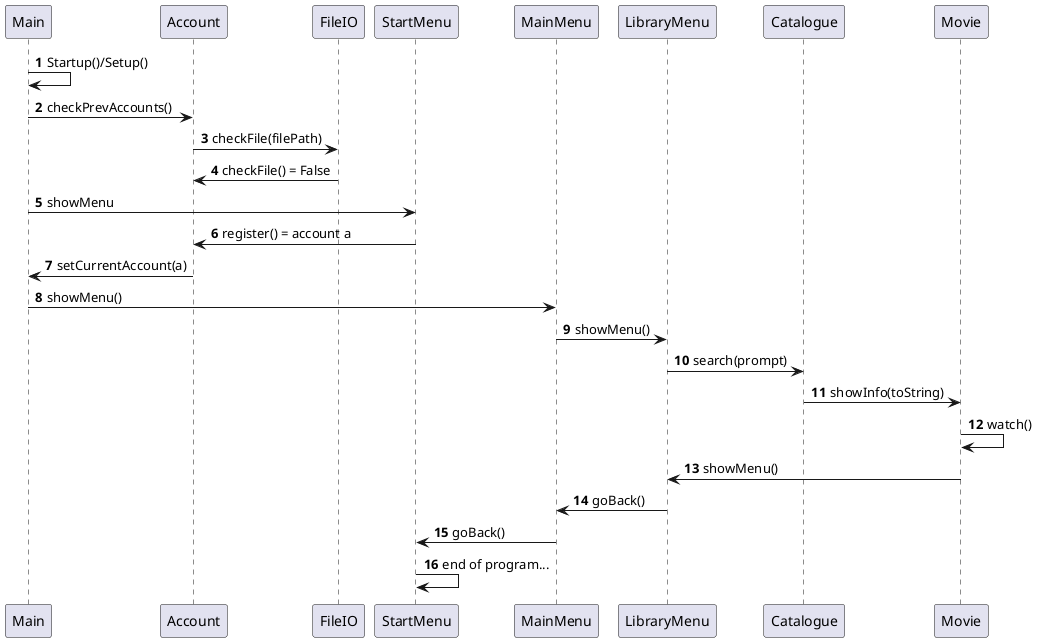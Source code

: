 @startuml
'https://plantuml.com/sequence-diagram

autonumber

Main -> Main : Startup()/Setup()
Main -> Account : checkPrevAccounts()

Account -> FileIO : checkFile(filePath)
FileIO -> Account : checkFile() = False

Main -> StartMenu : showMenu
StartMenu -> Account : register() = account a
Account -> Main : setCurrentAccount(a)
Main -> MainMenu : showMenu()
MainMenu -> LibraryMenu : showMenu()
LibraryMenu -> Catalogue : search(prompt)
Catalogue -> Movie : showInfo(toString)
Movie -> Movie : watch()
Movie -> LibraryMenu : showMenu()
LibraryMenu -> MainMenu : goBack()
MainMenu -> StartMenu : goBack()
StartMenu -> StartMenu : end of program...


@enduml